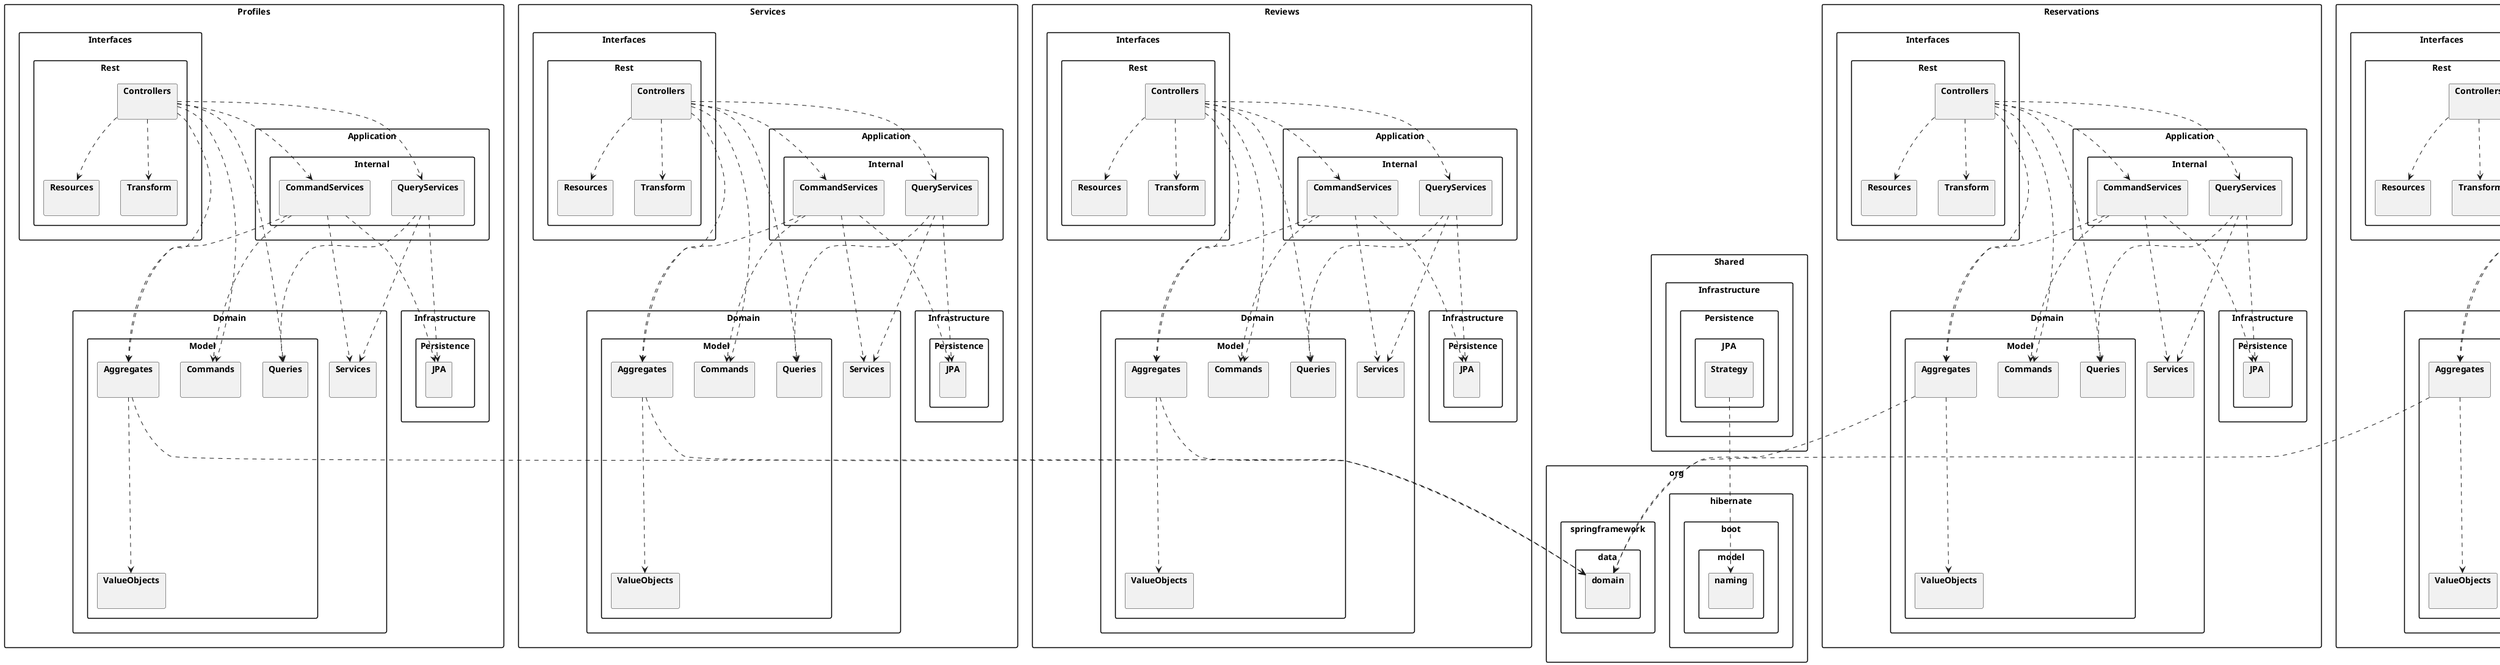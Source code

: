 @startuml
skinparam packageStyle rectangle

' === PROFILES ===
package "Profiles" {
    package "Domain" {
        package "Model" {
            package "Aggregates" {}
            package "Commands" {}
            package "Queries" {}
            package "ValueObjects" {}
        }
        package "Services" {}
    }
    package "Application.Internal" {
        package "CommandServices" {}
        package "QueryServices" {}
    }
    package "Infrastructure.Persistence" {
        package "JPA" {}
    }
    package "Interfaces.Rest" {
        package "Controllers" {}
        package "Transform" {}
        package "Resources" {}
    }
}

' === SERVICES ===
package "Services" {
    package "Domain" {
        package "Model" {
            package "Aggregates" {}
            package "Commands" {}
            package "Queries" {}
            package "ValueObjects" {}
        }
        package "Services" {}
    }
    package "Application.Internal" {
        package "CommandServices" {}
        package "QueryServices" {}
    }
    package "Infrastructure.Persistence" {
        package "JPA" {}
    }
    package "Interfaces.Rest" {
        package "Controllers" {}
        package "Transform" {}
        package "Resources" {}
    }
}

' === REVIEWS ===
package "Reviews" {
    package "Domain" {
        package "Model" {
            package "Aggregates" {}
            package "Commands" {}
            package "Queries" {}
            package "ValueObjects" {}
        }
        package "Services" {}
    }
    package "Application.Internal" {
        package "CommandServices" {}
        package "QueryServices" {}
    }
    package "Infrastructure.Persistence" {
        package "JPA" {}
    }
    package "Interfaces.Rest" {
        package "Controllers" {}
        package "Transform" {}
        package "Resources" {}
    }
}

' === RESERVATIONS ===
package "Reservations" {
    package "Domain" {
        package "Model" {
            package "Aggregates" {}
            package "Commands" {}
            package "Queries" {}
            package "ValueObjects" {}
        }
        package "Services" {}
    }
    package "Application.Internal" {
        package "CommandServices" {}
        package "QueryServices" {}
    }
    package "Infrastructure.Persistence" {
        package "JPA" {}
    }
    package "Interfaces.Rest" {
        package "Controllers" {}
        package "Transform" {}
        package "Resources" {}
    }
}

' === WORKERS ===
package "Workers" {
    package "Domain" {
        package "Model" {
            package "Aggregates" {}
            package "Commands" {}
            package "Queries" {}
            package "ValueObjects" {}
        }
        package "Services" {}
    }
    package "Application.Internal" {
        package "CommandServices" {}
        package "QueryServices" {}
    }
    package "Infrastructure.Persistence" {
        package "JPA" {}
    }
    package "Interfaces.Rest" {
        package "Controllers" {}
        package "Transform" {}
        package "Resources" {}
    }
}

' === SHARED ===
package "Shared.Infrastructure.Persistence.JPA" {
    package "Strategy" {}
}

' === EXTERNOS ===
package org.springframework.data {
    package domain {}
}
package org.hibernate.boot.model {
    package naming {}
}

' === RELACIONES DE PROFILES ===
Profiles.Domain.Model.Aggregates ..> org.springframework.data.domain
Profiles.Domain.Model.Aggregates ..> Profiles.Domain.Model.ValueObjects
Profiles.Application.Internal.CommandServices ..> Profiles.Domain.Services
Profiles.Application.Internal.CommandServices ..> Profiles.Infrastructure.Persistence.JPA
Profiles.Application.Internal.CommandServices ..> Profiles.Domain.Model.Commands
Profiles.Application.Internal.CommandServices ..> Profiles.Domain.Model.Aggregates
Profiles.Application.Internal.QueryServices ..> Profiles.Domain.Services
Profiles.Application.Internal.QueryServices ..> Profiles.Infrastructure.Persistence.JPA
Profiles.Application.Internal.QueryServices ..> Profiles.Domain.Model.Queries
Profiles.Interfaces.Rest.Controllers ..> Profiles.Interfaces.Rest.Resources
Profiles.Interfaces.Rest.Controllers ..> Profiles.Interfaces.Rest.Transform
Profiles.Interfaces.Rest.Controllers ..> Profiles.Domain.Model.Aggregates
Profiles.Interfaces.Rest.Controllers ..> Profiles.Domain.Model.Commands
Profiles.Interfaces.Rest.Controllers ..> Profiles.Domain.Model.Queries
Profiles.Interfaces.Rest.Controllers ..> Profiles.Application.Internal.CommandServices
Profiles.Interfaces.Rest.Controllers ..> Profiles.Application.Internal.QueryServices

' === RELACIONES DE SERVICES ===
Services.Domain.Model.Aggregates ..> org.springframework.data.domain
Services.Domain.Model.Aggregates ..> Services.Domain.Model.ValueObjects
Services.Application.Internal.CommandServices ..> Services.Domain.Services
Services.Application.Internal.CommandServices ..> Services.Infrastructure.Persistence.JPA
Services.Application.Internal.CommandServices ..> Services.Domain.Model.Commands
Services.Application.Internal.CommandServices ..> Services.Domain.Model.Aggregates
Services.Application.Internal.QueryServices ..> Services.Domain.Services
Services.Application.Internal.QueryServices ..> Services.Infrastructure.Persistence.JPA
Services.Application.Internal.QueryServices ..> Services.Domain.Model.Queries
Services.Interfaces.Rest.Controllers ..> Services.Interfaces.Rest.Resources
Services.Interfaces.Rest.Controllers ..> Services.Interfaces.Rest.Transform
Services.Interfaces.Rest.Controllers ..> Services.Domain.Model.Aggregates
Services.Interfaces.Rest.Controllers ..> Services.Domain.Model.Commands
Services.Interfaces.Rest.Controllers ..> Services.Domain.Model.Queries
Services.Interfaces.Rest.Controllers ..> Services.Application.Internal.CommandServices
Services.Interfaces.Rest.Controllers ..> Services.Application.Internal.QueryServices

' === RELACIONES DE REVIEWS ===
Reviews.Domain.Model.Aggregates ..> org.springframework.data.domain
Reviews.Domain.Model.Aggregates ..> Reviews.Domain.Model.ValueObjects
Reviews.Application.Internal.CommandServices ..> Reviews.Domain.Services
Reviews.Application.Internal.CommandServices ..> Reviews.Infrastructure.Persistence.JPA
Reviews.Application.Internal.CommandServices ..> Reviews.Domain.Model.Commands
Reviews.Application.Internal.CommandServices ..> Reviews.Domain.Model.Aggregates
Reviews.Application.Internal.QueryServices ..> Reviews.Domain.Services
Reviews.Application.Internal.QueryServices ..> Reviews.Infrastructure.Persistence.JPA
Reviews.Application.Internal.QueryServices ..> Reviews.Domain.Model.Queries
Reviews.Interfaces.Rest.Controllers ..> Reviews.Interfaces.Rest.Resources
Reviews.Interfaces.Rest.Controllers ..> Reviews.Interfaces.Rest.Transform
Reviews.Interfaces.Rest.Controllers ..> Reviews.Domain.Model.Aggregates
Reviews.Interfaces.Rest.Controllers ..> Reviews.Domain.Model.Commands
Reviews.Interfaces.Rest.Controllers ..> Reviews.Domain.Model.Queries
Reviews.Interfaces.Rest.Controllers ..> Reviews.Application.Internal.CommandServices
Reviews.Interfaces.Rest.Controllers ..> Reviews.Application.Internal.QueryServices

' === RELACIONES DE RESERVATIONS ===
Reservations.Domain.Model.Aggregates ..> org.springframework.data.domain
Reservations.Domain.Model.Aggregates ..> Reservations.Domain.Model.ValueObjects
Reservations.Application.Internal.CommandServices ..> Reservations.Domain.Services
Reservations.Application.Internal.CommandServices ..> Reservations.Infrastructure.Persistence.JPA
Reservations.Application.Internal.CommandServices ..> Reservations.Domain.Model.Commands
Reservations.Application.Internal.CommandServices ..> Reservations.Domain.Model.Aggregates
Reservations.Application.Internal.QueryServices ..> Reservations.Domain.Services
Reservations.Application.Internal.QueryServices ..> Reservations.Infrastructure.Persistence.JPA
Reservations.Application.Internal.QueryServices ..> Reservations.Domain.Model.Queries
Reservations.Interfaces.Rest.Controllers ..> Reservations.Interfaces.Rest.Resources
Reservations.Interfaces.Rest.Controllers ..> Reservations.Interfaces.Rest.Transform
Reservations.Interfaces.Rest.Controllers ..> Reservations.Domain.Model.Aggregates
Reservations.Interfaces.Rest.Controllers ..> Reservations.Domain.Model.Commands
Reservations.Interfaces.Rest.Controllers ..> Reservations.Domain.Model.Queries
Reservations.Interfaces.Rest.Controllers ..> Reservations.Application.Internal.CommandServices
Reservations.Interfaces.Rest.Controllers ..> Reservations.Application.Internal.QueryServices

' === RELACIONES DE WORKERS ===
Workers.Domain.Model.Aggregates ..> org.springframework.data.domain
Workers.Domain.Model.Aggregates ..> Workers.Domain.Model.ValueObjects
Workers.Application.Internal.CommandServices ..> Workers.Domain.Services
Workers.Application.Internal.CommandServices ..> Workers.Infrastructure.Persistence.JPA
Workers.Application.Internal.CommandServices ..> Workers.Domain.Model.Commands
Workers.Application.Internal.CommandServices ..> Workers.Domain.Model.Aggregates
Workers.Application.Internal.QueryServices ..> Workers.Domain.Services
Workers.Application.Internal.QueryServices ..> Workers.Infrastructure.Persistence.JPA
Workers.Application.Internal.QueryServices ..> Workers.Domain.Model.Queries
Workers.Interfaces.Rest.Controllers ..> Workers.Interfaces.Rest.Resources
Workers.Interfaces.Rest.Controllers ..> Workers.Interfaces.Rest.Transform
Workers.Interfaces.Rest.Controllers ..> Workers.Domain.Model.Aggregates
Workers.Interfaces.Rest.Controllers ..> Workers.Domain.Model.Commands
Workers.Interfaces.Rest.Controllers ..> Workers.Domain.Model.Queries
Workers.Interfaces.Rest.Controllers ..> Workers.Application.Internal.CommandServices
Workers.Interfaces.Rest.Controllers ..> Workers.Application.Internal.QueryServices

' === RELACIÓN DE SHARED ===
Shared.Infrastructure.Persistence.JPA.Strategy ..> org.hibernate.boot.model.naming

@enduml
